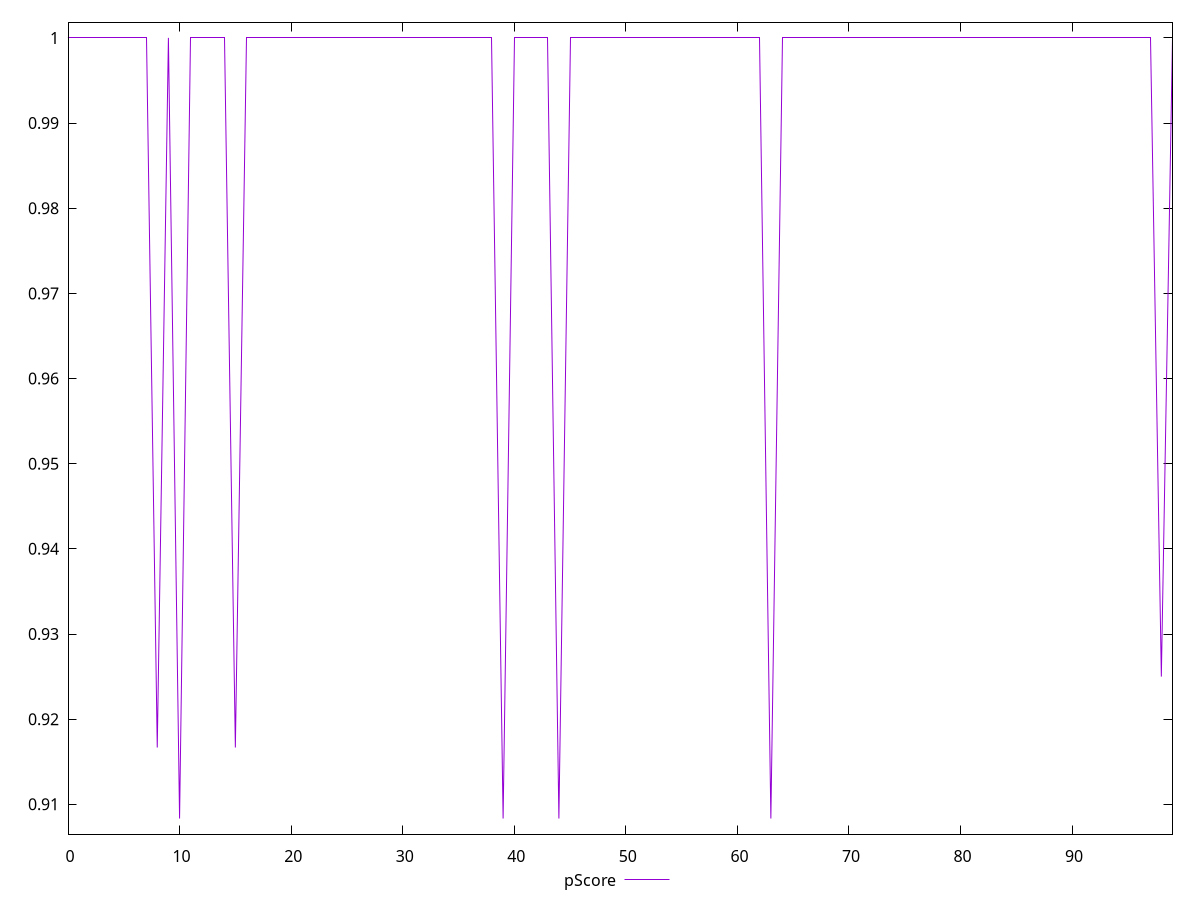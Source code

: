 reset

$pScore <<EOF
0 1
1 1
2 1
3 1
4 1
5 1
6 1
7 1
8 0.9166666666666666
9 1
10 0.9083333333333333
11 1
12 1
13 1
14 1
15 0.9166666666666666
16 1
17 1
18 1
19 1
20 1
21 1
22 1
23 1
24 1
25 1
26 1
27 1
28 1
29 1
30 1
31 1
32 1
33 1
34 1
35 1
36 1
37 1
38 1
39 0.9083333333333333
40 1
41 1
42 1
43 1
44 0.9083333333333333
45 1
46 1
47 1
48 1
49 1
50 1
51 1
52 1
53 1
54 1
55 1
56 1
57 1
58 1
59 1
60 1
61 1
62 1
63 0.9083333333333333
64 1
65 1
66 1
67 1
68 1
69 1
70 1
71 1
72 1
73 1
74 1
75 1
76 1
77 1
78 1
79 1
80 1
81 1
82 1
83 1
84 1
85 1
86 1
87 1
88 1
89 1
90 1
91 1
92 1
93 1
94 1
95 1
96 1
97 1
98 0.925
99 1
EOF

set key outside below
set xrange [0:99]
set yrange [0.9065:1.0018333333333334]
set trange [0.9065:1.0018333333333334]
set terminal svg size 640, 500 enhanced background rgb 'white'
set output "reports/report_00033_2021-03-01T14-23-16.841Z/uses-http2/samples/astro-cached/pScore/values.svg"

plot $pScore title "pScore" with line

reset
